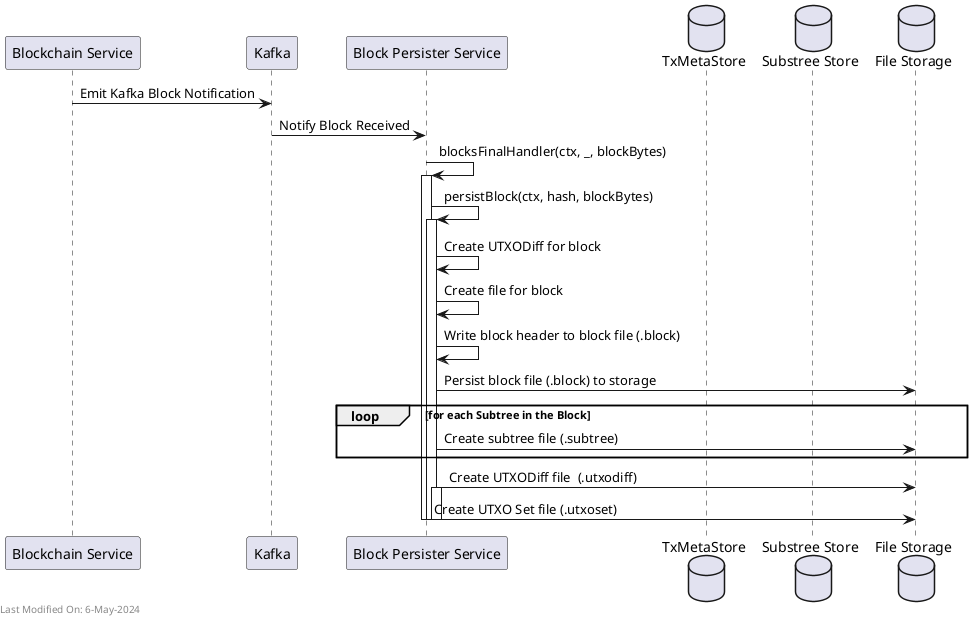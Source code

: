 @startuml
participant "Blockchain Service" as Blockchain
participant "Kafka" as Kafka
participant "Block Persister Service" as BlockPersister
database "TxMetaStore" as TMS
database "Substree Store" as SubtreeStore
database "Substree Store" as SubtreeStore
database "File Storage" as FileStorage

Blockchain -> Kafka: Emit Kafka Block Notification
Kafka -> BlockPersister: Notify Block Received
BlockPersister -> BlockPersister: blocksFinalHandler(ctx, _, blockBytes)
activate BlockPersister
BlockPersister -> BlockPersister: persistBlock(ctx, hash, blockBytes)
activate BlockPersister
BlockPersister -> BlockPersister: Create UTXODiff for block


BlockPersister -> BlockPersister: Create file for block
BlockPersister -> BlockPersister: Write block header to block file (.block)
BlockPersister -> FileStorage: Persist block file (.block) to storage

loop for each Subtree in the Block
    BlockPersister -> FileStorage: Create subtree file (.subtree)
end

BlockPersister -> FileStorage: Create UTXODiff file  (.utxodiff)

activate BlockPersister
BlockPersister -> FileStorage: Create UTXO Set file (.utxoset)
deactivate BlockPersister


deactivate BlockPersister
deactivate BlockPersister


left footer Last Modified On: 6-May-2024

@enduml
